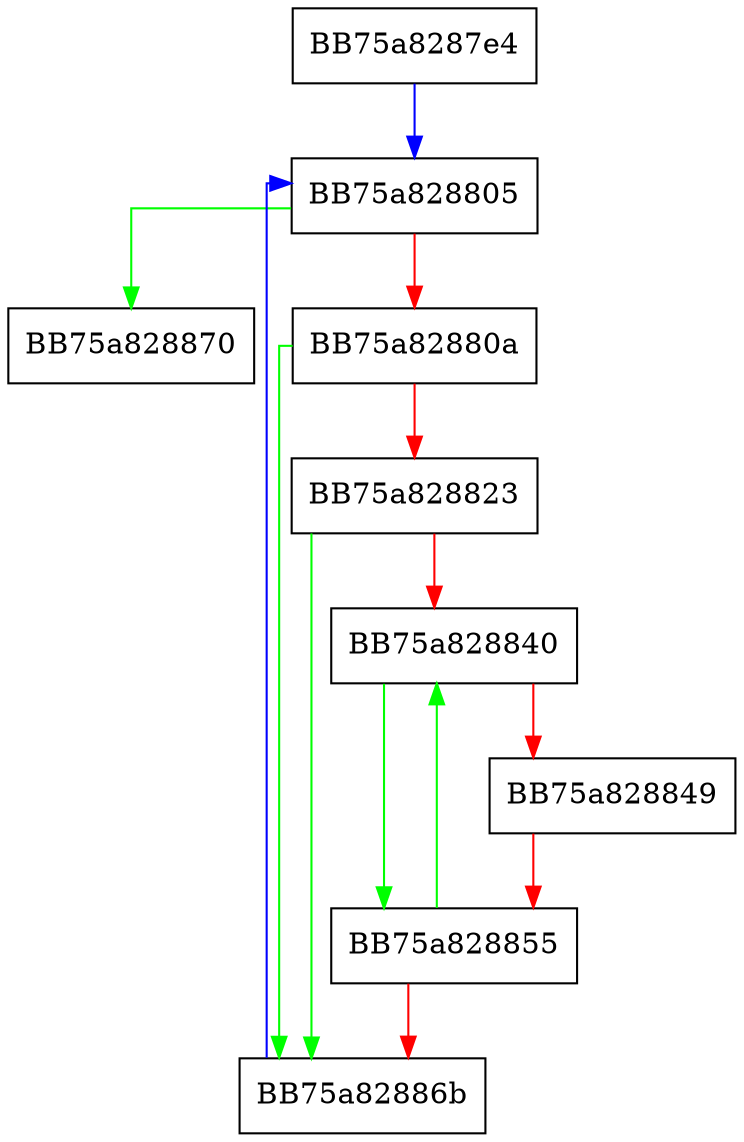 digraph GetRelatedFileResources {
  node [shape="box"];
  graph [splines=ortho];
  BB75a8287e4 -> BB75a828805 [color="blue"];
  BB75a828805 -> BB75a828870 [color="green"];
  BB75a828805 -> BB75a82880a [color="red"];
  BB75a82880a -> BB75a82886b [color="green"];
  BB75a82880a -> BB75a828823 [color="red"];
  BB75a828823 -> BB75a82886b [color="green"];
  BB75a828823 -> BB75a828840 [color="red"];
  BB75a828840 -> BB75a828855 [color="green"];
  BB75a828840 -> BB75a828849 [color="red"];
  BB75a828849 -> BB75a828855 [color="red"];
  BB75a828855 -> BB75a828840 [color="green"];
  BB75a828855 -> BB75a82886b [color="red"];
  BB75a82886b -> BB75a828805 [color="blue"];
}